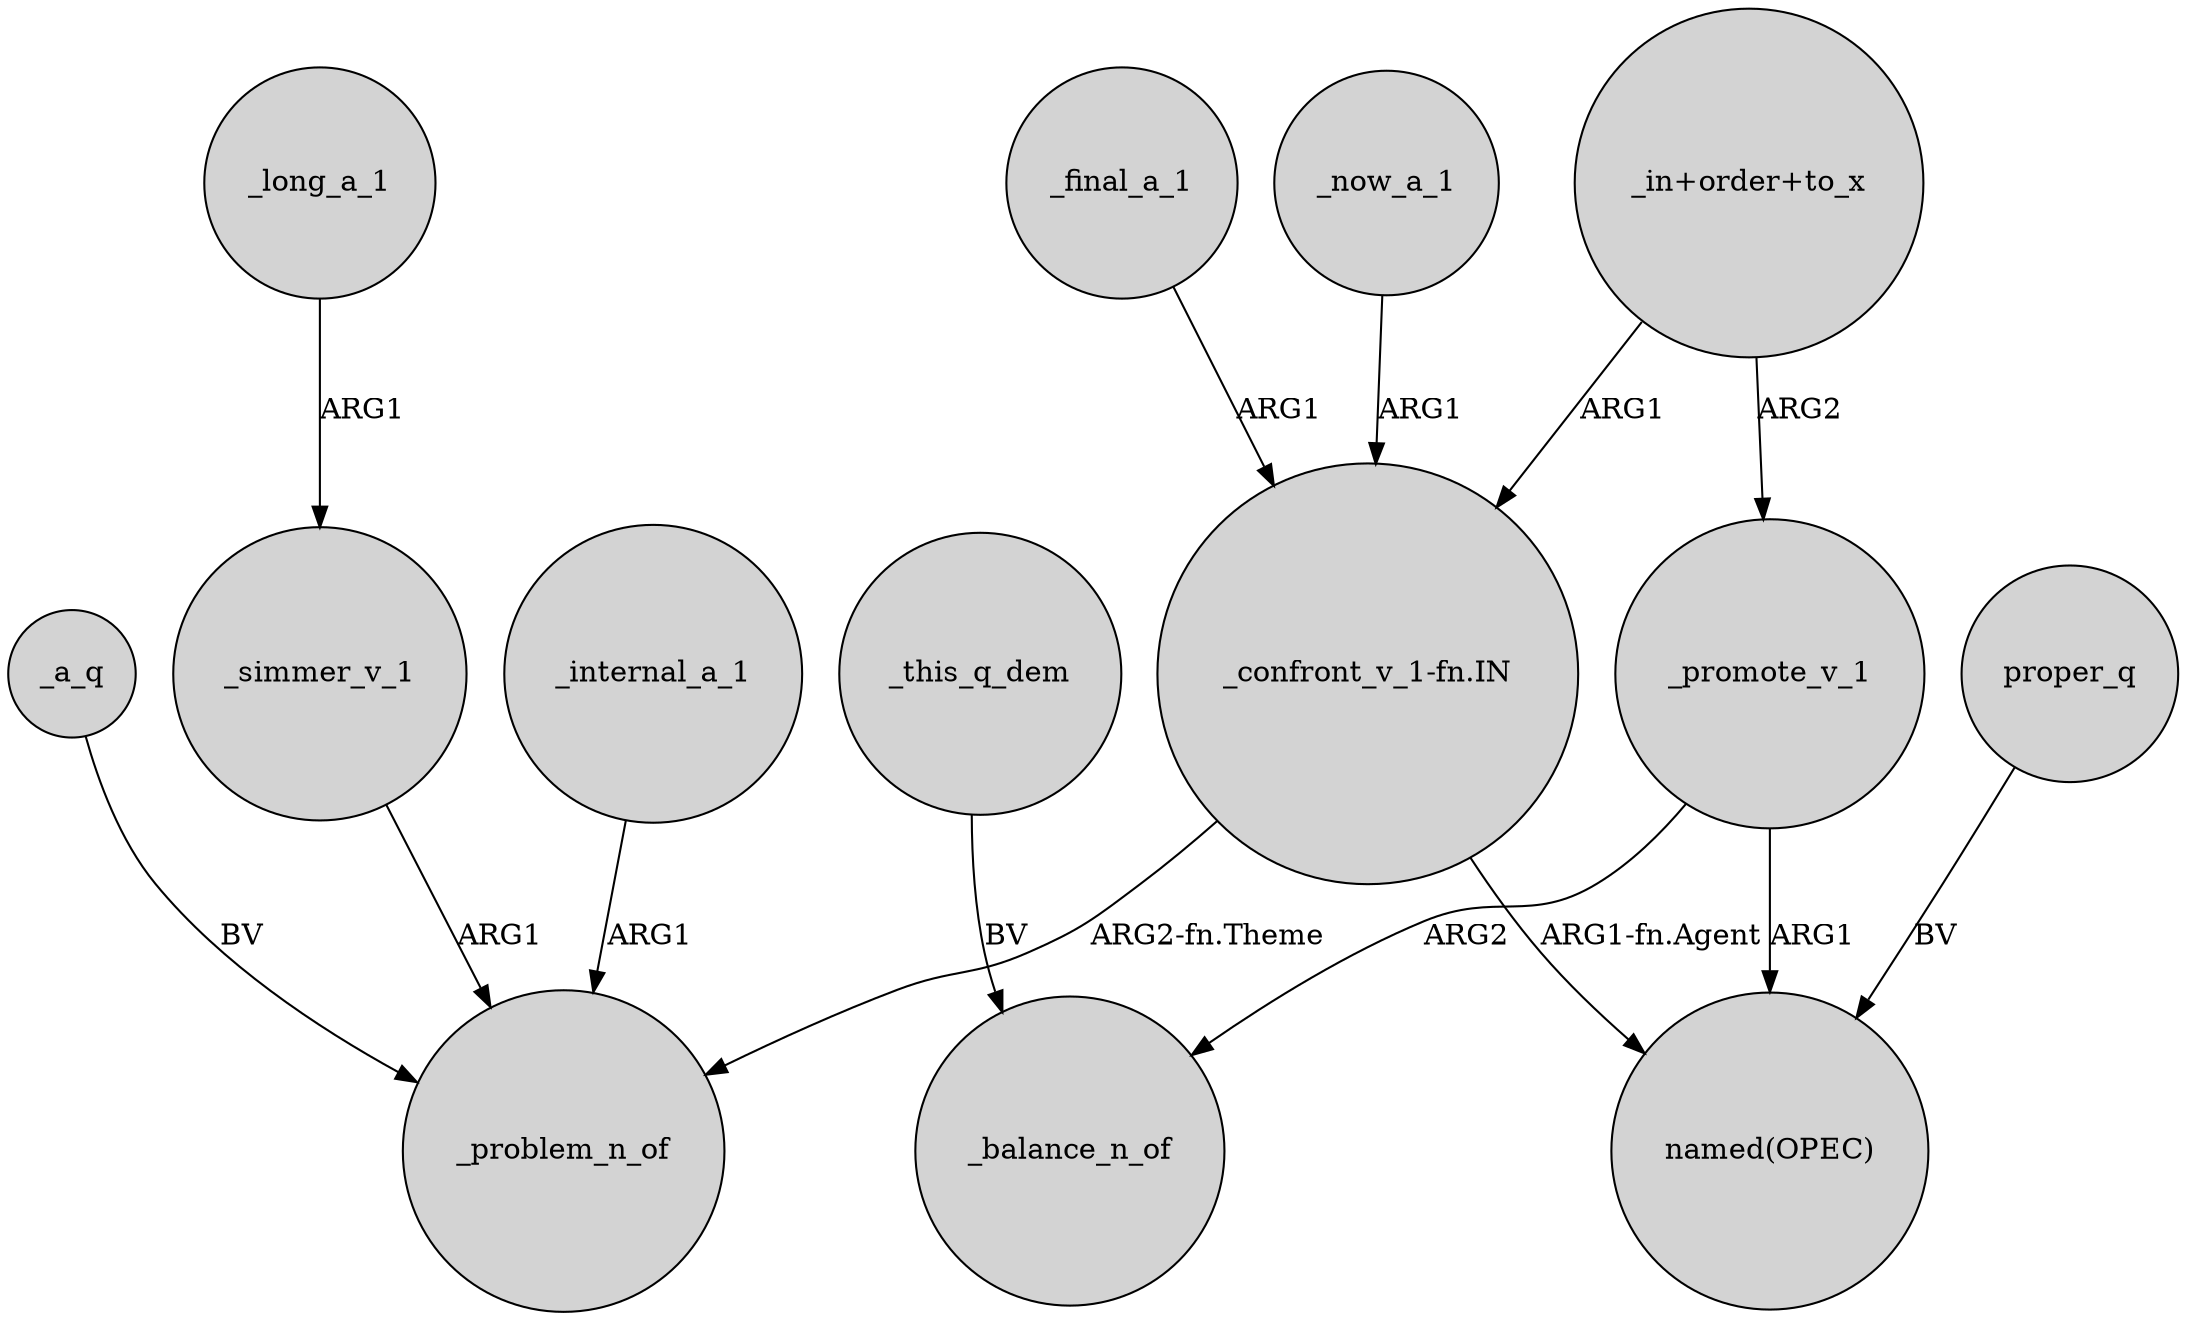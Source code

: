 digraph {
	node [shape=circle style=filled]
	_now_a_1 -> "_confront_v_1-fn.IN" [label=ARG1]
	_internal_a_1 -> _problem_n_of [label=ARG1]
	_this_q_dem -> _balance_n_of [label=BV]
	_final_a_1 -> "_confront_v_1-fn.IN" [label=ARG1]
	proper_q -> "named(OPEC)" [label=BV]
	_promote_v_1 -> _balance_n_of [label=ARG2]
	"_in+order+to_x" -> _promote_v_1 [label=ARG2]
	"_confront_v_1-fn.IN" -> "named(OPEC)" [label="ARG1-fn.Agent"]
	_simmer_v_1 -> _problem_n_of [label=ARG1]
	"_in+order+to_x" -> "_confront_v_1-fn.IN" [label=ARG1]
	"_confront_v_1-fn.IN" -> _problem_n_of [label="ARG2-fn.Theme"]
	_long_a_1 -> _simmer_v_1 [label=ARG1]
	_promote_v_1 -> "named(OPEC)" [label=ARG1]
	_a_q -> _problem_n_of [label=BV]
}
